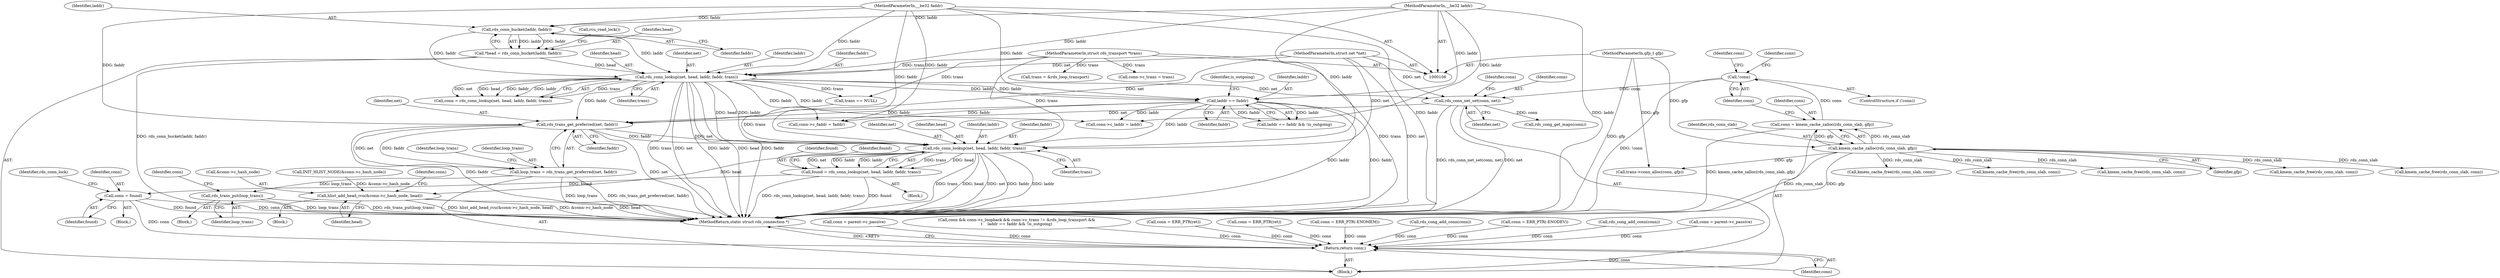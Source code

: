 digraph "0_linux_8c7188b23474cca017b3ef354c4a58456f68303a@pointer" {
"1000245" [label="(Call,rds_trans_get_preferred(net, faddr))"];
"1000210" [label="(Call,rds_conn_net_set(conn, net))"];
"1000176" [label="(Call,!conn)"];
"1000170" [label="(Call,conn = kmem_cache_zalloc(rds_conn_slab, gfp))"];
"1000172" [label="(Call,kmem_cache_zalloc(rds_conn_slab, gfp))"];
"1000111" [label="(MethodParameterIn,gfp_t gfp)"];
"1000131" [label="(Call,rds_conn_lookup(net, head, laddr, faddr, trans))"];
"1000107" [label="(MethodParameterIn,struct net *net)"];
"1000120" [label="(Call,*head = rds_conn_bucket(laddr, faddr))"];
"1000122" [label="(Call,rds_conn_bucket(laddr, faddr))"];
"1000108" [label="(MethodParameterIn,__be32 laddr)"];
"1000109" [label="(MethodParameterIn,__be32 faddr)"];
"1000110" [label="(MethodParameterIn,struct rds_transport *trans)"];
"1000152" [label="(Call,laddr == faddr)"];
"1000243" [label="(Call,loop_trans = rds_trans_get_preferred(net, faddr))"];
"1000251" [label="(Call,rds_trans_put(loop_trans))"];
"1000421" [label="(Call,rds_conn_lookup(net, head, laddr, faddr, trans))"];
"1000419" [label="(Call,found = rds_conn_lookup(net, head, laddr, faddr, trans))"];
"1000437" [label="(Call,conn = found)"];
"1000457" [label="(Return,return conn;)"];
"1000442" [label="(Call,hlist_add_head_rcu(&conn->c_hash_node, head))"];
"1000172" [label="(Call,kmem_cache_zalloc(rds_conn_slab, gfp))"];
"1000174" [label="(Identifier,gfp)"];
"1000265" [label="(Call,trans = &rds_loop_transport)"];
"1000175" [label="(ControlStructure,if (!conn))"];
"1000412" [label="(Call,rds_cong_add_conn(conn))"];
"1000255" [label="(Identifier,conn)"];
"1000246" [label="(Identifier,net)"];
"1000277" [label="(Call,conn = ERR_PTR(-ENODEV))"];
"1000290" [label="(Call,trans->conn_alloc(conn, gfp))"];
"1000108" [label="(MethodParameterIn,__be32 laddr)"];
"1000123" [label="(Identifier,laddr)"];
"1000448" [label="(Call,rds_cong_add_conn(conn))"];
"1000156" [label="(Identifier,is_outgoing)"];
"1000216" [label="(Identifier,conn)"];
"1000151" [label="(Call,laddr == faddr && !is_outgoing)"];
"1000111" [label="(MethodParameterIn,gfp_t gfp)"];
"1000110" [label="(MethodParameterIn,struct rds_transport *trans)"];
"1000252" [label="(Identifier,loop_trans)"];
"1000107" [label="(MethodParameterIn,struct net *net)"];
"1000247" [label="(Identifier,faddr)"];
"1000443" [label="(Call,&conn->c_hash_node)"];
"1000161" [label="(Call,conn = parent->c_passive)"];
"1000176" [label="(Call,!conn)"];
"1000249" [label="(Identifier,loop_trans)"];
"1000128" [label="(Call,rcu_read_lock())"];
"1000274" [label="(Call,kmem_cache_free(rds_conn_slab, conn))"];
"1000296" [label="(Call,kmem_cache_free(rds_conn_slab, conn))"];
"1000124" [label="(Identifier,faddr)"];
"1000243" [label="(Call,loop_trans = rds_trans_get_preferred(net, faddr))"];
"1000434" [label="(Call,kmem_cache_free(rds_conn_slab, conn))"];
"1000442" [label="(Call,hlist_add_head_rcu(&conn->c_hash_node, head))"];
"1000424" [label="(Identifier,laddr)"];
"1000397" [label="(Call,kmem_cache_free(rds_conn_slab, conn))"];
"1000212" [label="(Identifier,net)"];
"1000400" [label="(Call,conn = parent->c_passive)"];
"1000190" [label="(Call,conn->c_laddr = laddr)"];
"1000122" [label="(Call,rds_conn_bucket(laddr, faddr))"];
"1000235" [label="(Call,kmem_cache_free(rds_conn_slab, conn))"];
"1000171" [label="(Identifier,conn)"];
"1000230" [label="(Call,rds_cong_get_maps(conn))"];
"1000457" [label="(Return,return conn;)"];
"1000109" [label="(MethodParameterIn,__be32 faddr)"];
"1000210" [label="(Call,rds_conn_net_set(conn, net))"];
"1000185" [label="(Call,INIT_HLIST_NODE(&conn->c_hash_node))"];
"1000419" [label="(Call,found = rds_conn_lookup(net, head, laddr, faddr, trans))"];
"1000425" [label="(Identifier,faddr)"];
"1000426" [label="(Identifier,trans)"];
"1000458" [label="(Identifier,conn)"];
"1000441" [label="(Block,)"];
"1000449" [label="(Identifier,conn)"];
"1000177" [label="(Identifier,conn)"];
"1000138" [label="(Call,conn && conn->c_loopback && conn->c_trans != &rds_loop_transport &&\n\t    laddr == faddr && !is_outgoing)"];
"1000195" [label="(Call,conn->c_faddr = faddr)"];
"1000429" [label="(Block,)"];
"1000428" [label="(Identifier,found)"];
"1000421" [label="(Call,rds_conn_lookup(net, head, laddr, faddr, trans))"];
"1000135" [label="(Identifier,faddr)"];
"1000250" [label="(Block,)"];
"1000133" [label="(Identifier,head)"];
"1000245" [label="(Call,rds_trans_get_preferred(net, faddr))"];
"1000170" [label="(Call,conn = kmem_cache_zalloc(rds_conn_slab, gfp))"];
"1000299" [label="(Call,conn = ERR_PTR(ret))"];
"1000439" [label="(Identifier,found)"];
"1000270" [label="(Call,trans == NULL)"];
"1000132" [label="(Identifier,net)"];
"1000131" [label="(Call,rds_conn_lookup(net, head, laddr, faddr, trans))"];
"1000154" [label="(Identifier,faddr)"];
"1000113" [label="(Block,)"];
"1000422" [label="(Identifier,net)"];
"1000211" [label="(Identifier,conn)"];
"1000417" [label="(Block,)"];
"1000437" [label="(Call,conn = found)"];
"1000447" [label="(Identifier,head)"];
"1000238" [label="(Call,conn = ERR_PTR(ret))"];
"1000179" [label="(Call,conn = ERR_PTR(-ENOMEM))"];
"1000188" [label="(Identifier,conn)"];
"1000454" [label="(Identifier,rds_conn_lock)"];
"1000438" [label="(Identifier,conn)"];
"1000251" [label="(Call,rds_trans_put(loop_trans))"];
"1000134" [label="(Identifier,laddr)"];
"1000283" [label="(Call,conn->c_trans = trans)"];
"1000459" [label="(MethodReturn,static struct rds_connection *)"];
"1000121" [label="(Identifier,head)"];
"1000152" [label="(Call,laddr == faddr)"];
"1000420" [label="(Identifier,found)"];
"1000120" [label="(Call,*head = rds_conn_bucket(laddr, faddr))"];
"1000153" [label="(Identifier,laddr)"];
"1000173" [label="(Identifier,rds_conn_slab)"];
"1000244" [label="(Identifier,loop_trans)"];
"1000136" [label="(Identifier,trans)"];
"1000129" [label="(Call,conn = rds_conn_lookup(net, head, laddr, faddr, trans))"];
"1000180" [label="(Identifier,conn)"];
"1000423" [label="(Identifier,head)"];
"1000245" -> "1000243"  [label="AST: "];
"1000245" -> "1000247"  [label="CFG: "];
"1000246" -> "1000245"  [label="AST: "];
"1000247" -> "1000245"  [label="AST: "];
"1000243" -> "1000245"  [label="CFG: "];
"1000245" -> "1000459"  [label="DDG: net"];
"1000245" -> "1000459"  [label="DDG: faddr"];
"1000245" -> "1000243"  [label="DDG: net"];
"1000245" -> "1000243"  [label="DDG: faddr"];
"1000210" -> "1000245"  [label="DDG: net"];
"1000107" -> "1000245"  [label="DDG: net"];
"1000109" -> "1000245"  [label="DDG: faddr"];
"1000152" -> "1000245"  [label="DDG: faddr"];
"1000131" -> "1000245"  [label="DDG: faddr"];
"1000245" -> "1000421"  [label="DDG: net"];
"1000245" -> "1000421"  [label="DDG: faddr"];
"1000210" -> "1000113"  [label="AST: "];
"1000210" -> "1000212"  [label="CFG: "];
"1000211" -> "1000210"  [label="AST: "];
"1000212" -> "1000210"  [label="AST: "];
"1000216" -> "1000210"  [label="CFG: "];
"1000210" -> "1000459"  [label="DDG: rds_conn_net_set(conn, net)"];
"1000210" -> "1000459"  [label="DDG: net"];
"1000176" -> "1000210"  [label="DDG: conn"];
"1000131" -> "1000210"  [label="DDG: net"];
"1000107" -> "1000210"  [label="DDG: net"];
"1000210" -> "1000230"  [label="DDG: conn"];
"1000176" -> "1000175"  [label="AST: "];
"1000176" -> "1000177"  [label="CFG: "];
"1000177" -> "1000176"  [label="AST: "];
"1000180" -> "1000176"  [label="CFG: "];
"1000188" -> "1000176"  [label="CFG: "];
"1000176" -> "1000459"  [label="DDG: !conn"];
"1000170" -> "1000176"  [label="DDG: conn"];
"1000170" -> "1000113"  [label="AST: "];
"1000170" -> "1000172"  [label="CFG: "];
"1000171" -> "1000170"  [label="AST: "];
"1000172" -> "1000170"  [label="AST: "];
"1000177" -> "1000170"  [label="CFG: "];
"1000170" -> "1000459"  [label="DDG: kmem_cache_zalloc(rds_conn_slab, gfp)"];
"1000172" -> "1000170"  [label="DDG: rds_conn_slab"];
"1000172" -> "1000170"  [label="DDG: gfp"];
"1000172" -> "1000174"  [label="CFG: "];
"1000173" -> "1000172"  [label="AST: "];
"1000174" -> "1000172"  [label="AST: "];
"1000172" -> "1000459"  [label="DDG: rds_conn_slab"];
"1000172" -> "1000459"  [label="DDG: gfp"];
"1000111" -> "1000172"  [label="DDG: gfp"];
"1000172" -> "1000235"  [label="DDG: rds_conn_slab"];
"1000172" -> "1000274"  [label="DDG: rds_conn_slab"];
"1000172" -> "1000290"  [label="DDG: gfp"];
"1000172" -> "1000296"  [label="DDG: rds_conn_slab"];
"1000172" -> "1000397"  [label="DDG: rds_conn_slab"];
"1000172" -> "1000434"  [label="DDG: rds_conn_slab"];
"1000111" -> "1000106"  [label="AST: "];
"1000111" -> "1000459"  [label="DDG: gfp"];
"1000111" -> "1000290"  [label="DDG: gfp"];
"1000131" -> "1000129"  [label="AST: "];
"1000131" -> "1000136"  [label="CFG: "];
"1000132" -> "1000131"  [label="AST: "];
"1000133" -> "1000131"  [label="AST: "];
"1000134" -> "1000131"  [label="AST: "];
"1000135" -> "1000131"  [label="AST: "];
"1000136" -> "1000131"  [label="AST: "];
"1000129" -> "1000131"  [label="CFG: "];
"1000131" -> "1000459"  [label="DDG: net"];
"1000131" -> "1000459"  [label="DDG: laddr"];
"1000131" -> "1000459"  [label="DDG: head"];
"1000131" -> "1000459"  [label="DDG: faddr"];
"1000131" -> "1000459"  [label="DDG: trans"];
"1000131" -> "1000129"  [label="DDG: trans"];
"1000131" -> "1000129"  [label="DDG: net"];
"1000131" -> "1000129"  [label="DDG: head"];
"1000131" -> "1000129"  [label="DDG: faddr"];
"1000131" -> "1000129"  [label="DDG: laddr"];
"1000107" -> "1000131"  [label="DDG: net"];
"1000120" -> "1000131"  [label="DDG: head"];
"1000122" -> "1000131"  [label="DDG: laddr"];
"1000122" -> "1000131"  [label="DDG: faddr"];
"1000108" -> "1000131"  [label="DDG: laddr"];
"1000109" -> "1000131"  [label="DDG: faddr"];
"1000110" -> "1000131"  [label="DDG: trans"];
"1000131" -> "1000152"  [label="DDG: laddr"];
"1000131" -> "1000152"  [label="DDG: faddr"];
"1000131" -> "1000190"  [label="DDG: laddr"];
"1000131" -> "1000195"  [label="DDG: faddr"];
"1000131" -> "1000270"  [label="DDG: trans"];
"1000131" -> "1000421"  [label="DDG: head"];
"1000131" -> "1000421"  [label="DDG: laddr"];
"1000107" -> "1000106"  [label="AST: "];
"1000107" -> "1000459"  [label="DDG: net"];
"1000107" -> "1000421"  [label="DDG: net"];
"1000120" -> "1000113"  [label="AST: "];
"1000120" -> "1000122"  [label="CFG: "];
"1000121" -> "1000120"  [label="AST: "];
"1000122" -> "1000120"  [label="AST: "];
"1000128" -> "1000120"  [label="CFG: "];
"1000120" -> "1000459"  [label="DDG: rds_conn_bucket(laddr, faddr)"];
"1000122" -> "1000120"  [label="DDG: laddr"];
"1000122" -> "1000120"  [label="DDG: faddr"];
"1000122" -> "1000124"  [label="CFG: "];
"1000123" -> "1000122"  [label="AST: "];
"1000124" -> "1000122"  [label="AST: "];
"1000108" -> "1000122"  [label="DDG: laddr"];
"1000109" -> "1000122"  [label="DDG: faddr"];
"1000108" -> "1000106"  [label="AST: "];
"1000108" -> "1000459"  [label="DDG: laddr"];
"1000108" -> "1000152"  [label="DDG: laddr"];
"1000108" -> "1000190"  [label="DDG: laddr"];
"1000108" -> "1000421"  [label="DDG: laddr"];
"1000109" -> "1000106"  [label="AST: "];
"1000109" -> "1000459"  [label="DDG: faddr"];
"1000109" -> "1000152"  [label="DDG: faddr"];
"1000109" -> "1000195"  [label="DDG: faddr"];
"1000109" -> "1000421"  [label="DDG: faddr"];
"1000110" -> "1000106"  [label="AST: "];
"1000110" -> "1000459"  [label="DDG: trans"];
"1000110" -> "1000265"  [label="DDG: trans"];
"1000110" -> "1000270"  [label="DDG: trans"];
"1000110" -> "1000283"  [label="DDG: trans"];
"1000110" -> "1000421"  [label="DDG: trans"];
"1000152" -> "1000151"  [label="AST: "];
"1000152" -> "1000154"  [label="CFG: "];
"1000153" -> "1000152"  [label="AST: "];
"1000154" -> "1000152"  [label="AST: "];
"1000156" -> "1000152"  [label="CFG: "];
"1000151" -> "1000152"  [label="CFG: "];
"1000152" -> "1000459"  [label="DDG: laddr"];
"1000152" -> "1000459"  [label="DDG: faddr"];
"1000152" -> "1000151"  [label="DDG: laddr"];
"1000152" -> "1000151"  [label="DDG: faddr"];
"1000152" -> "1000190"  [label="DDG: laddr"];
"1000152" -> "1000195"  [label="DDG: faddr"];
"1000152" -> "1000421"  [label="DDG: laddr"];
"1000243" -> "1000113"  [label="AST: "];
"1000244" -> "1000243"  [label="AST: "];
"1000249" -> "1000243"  [label="CFG: "];
"1000243" -> "1000459"  [label="DDG: loop_trans"];
"1000243" -> "1000459"  [label="DDG: rds_trans_get_preferred(net, faddr)"];
"1000243" -> "1000251"  [label="DDG: loop_trans"];
"1000251" -> "1000250"  [label="AST: "];
"1000251" -> "1000252"  [label="CFG: "];
"1000252" -> "1000251"  [label="AST: "];
"1000255" -> "1000251"  [label="CFG: "];
"1000251" -> "1000459"  [label="DDG: rds_trans_put(loop_trans)"];
"1000251" -> "1000459"  [label="DDG: loop_trans"];
"1000421" -> "1000419"  [label="AST: "];
"1000421" -> "1000426"  [label="CFG: "];
"1000422" -> "1000421"  [label="AST: "];
"1000423" -> "1000421"  [label="AST: "];
"1000424" -> "1000421"  [label="AST: "];
"1000425" -> "1000421"  [label="AST: "];
"1000426" -> "1000421"  [label="AST: "];
"1000419" -> "1000421"  [label="CFG: "];
"1000421" -> "1000459"  [label="DDG: trans"];
"1000421" -> "1000459"  [label="DDG: head"];
"1000421" -> "1000459"  [label="DDG: net"];
"1000421" -> "1000459"  [label="DDG: faddr"];
"1000421" -> "1000459"  [label="DDG: laddr"];
"1000421" -> "1000419"  [label="DDG: trans"];
"1000421" -> "1000419"  [label="DDG: head"];
"1000421" -> "1000419"  [label="DDG: net"];
"1000421" -> "1000419"  [label="DDG: faddr"];
"1000421" -> "1000419"  [label="DDG: laddr"];
"1000270" -> "1000421"  [label="DDG: trans"];
"1000421" -> "1000442"  [label="DDG: head"];
"1000419" -> "1000417"  [label="AST: "];
"1000420" -> "1000419"  [label="AST: "];
"1000428" -> "1000419"  [label="CFG: "];
"1000419" -> "1000459"  [label="DDG: found"];
"1000419" -> "1000459"  [label="DDG: rds_conn_lookup(net, head, laddr, faddr, trans)"];
"1000419" -> "1000437"  [label="DDG: found"];
"1000437" -> "1000429"  [label="AST: "];
"1000437" -> "1000439"  [label="CFG: "];
"1000438" -> "1000437"  [label="AST: "];
"1000439" -> "1000437"  [label="AST: "];
"1000454" -> "1000437"  [label="CFG: "];
"1000437" -> "1000459"  [label="DDG: conn"];
"1000437" -> "1000459"  [label="DDG: found"];
"1000437" -> "1000457"  [label="DDG: conn"];
"1000457" -> "1000113"  [label="AST: "];
"1000457" -> "1000458"  [label="CFG: "];
"1000458" -> "1000457"  [label="AST: "];
"1000459" -> "1000457"  [label="CFG: "];
"1000457" -> "1000459"  [label="DDG: <RET>"];
"1000458" -> "1000457"  [label="DDG: conn"];
"1000238" -> "1000457"  [label="DDG: conn"];
"1000400" -> "1000457"  [label="DDG: conn"];
"1000138" -> "1000457"  [label="DDG: conn"];
"1000179" -> "1000457"  [label="DDG: conn"];
"1000448" -> "1000457"  [label="DDG: conn"];
"1000412" -> "1000457"  [label="DDG: conn"];
"1000277" -> "1000457"  [label="DDG: conn"];
"1000299" -> "1000457"  [label="DDG: conn"];
"1000161" -> "1000457"  [label="DDG: conn"];
"1000442" -> "1000441"  [label="AST: "];
"1000442" -> "1000447"  [label="CFG: "];
"1000443" -> "1000442"  [label="AST: "];
"1000447" -> "1000442"  [label="AST: "];
"1000449" -> "1000442"  [label="CFG: "];
"1000442" -> "1000459"  [label="DDG: hlist_add_head_rcu(&conn->c_hash_node, head)"];
"1000442" -> "1000459"  [label="DDG: &conn->c_hash_node"];
"1000442" -> "1000459"  [label="DDG: head"];
"1000185" -> "1000442"  [label="DDG: &conn->c_hash_node"];
}
